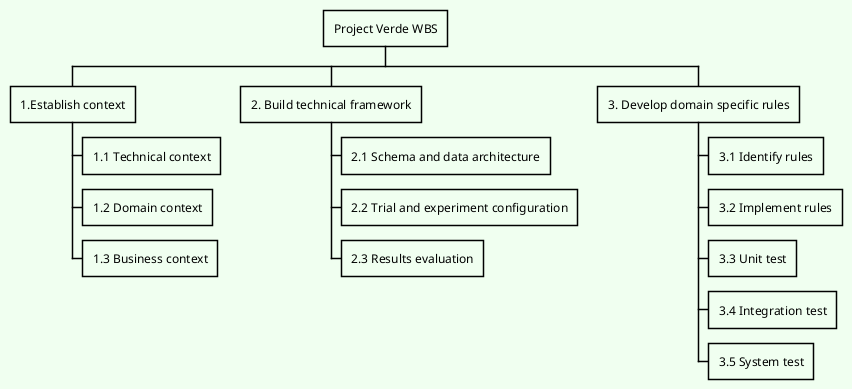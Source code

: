 @startwbs

<style>
wbsDiagram {
    Linecolor black
    BackgroundColor #honeydew
}
</style>
* Project Verde WBS

** 1.Establish context
*** 1.1 Technical context
*** 1.2 Domain context
*** 1.3 Business context

** 2. Build technical framework
*** 2.1 Schema and data architecture
*** 2.2 Trial and experiment configuration
*** 2.3 Results evaluation

** 3. Develop domain specific rules
*** 3.1 Identify rules
*** 3.2 Implement rules
*** 3.3 Unit test
*** 3.4 Integration test
*** 3.5 System test

@endwbs